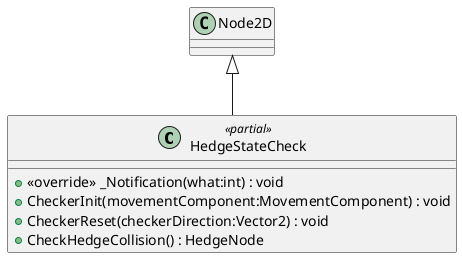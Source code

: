 @startuml
class HedgeStateCheck <<partial>> {
    + <<override>> _Notification(what:int) : void
    + CheckerInit(movementComponent:MovementComponent) : void
    + CheckerReset(checkerDirection:Vector2) : void
    + CheckHedgeCollision() : HedgeNode
}
Node2D <|-- HedgeStateCheck
@enduml
